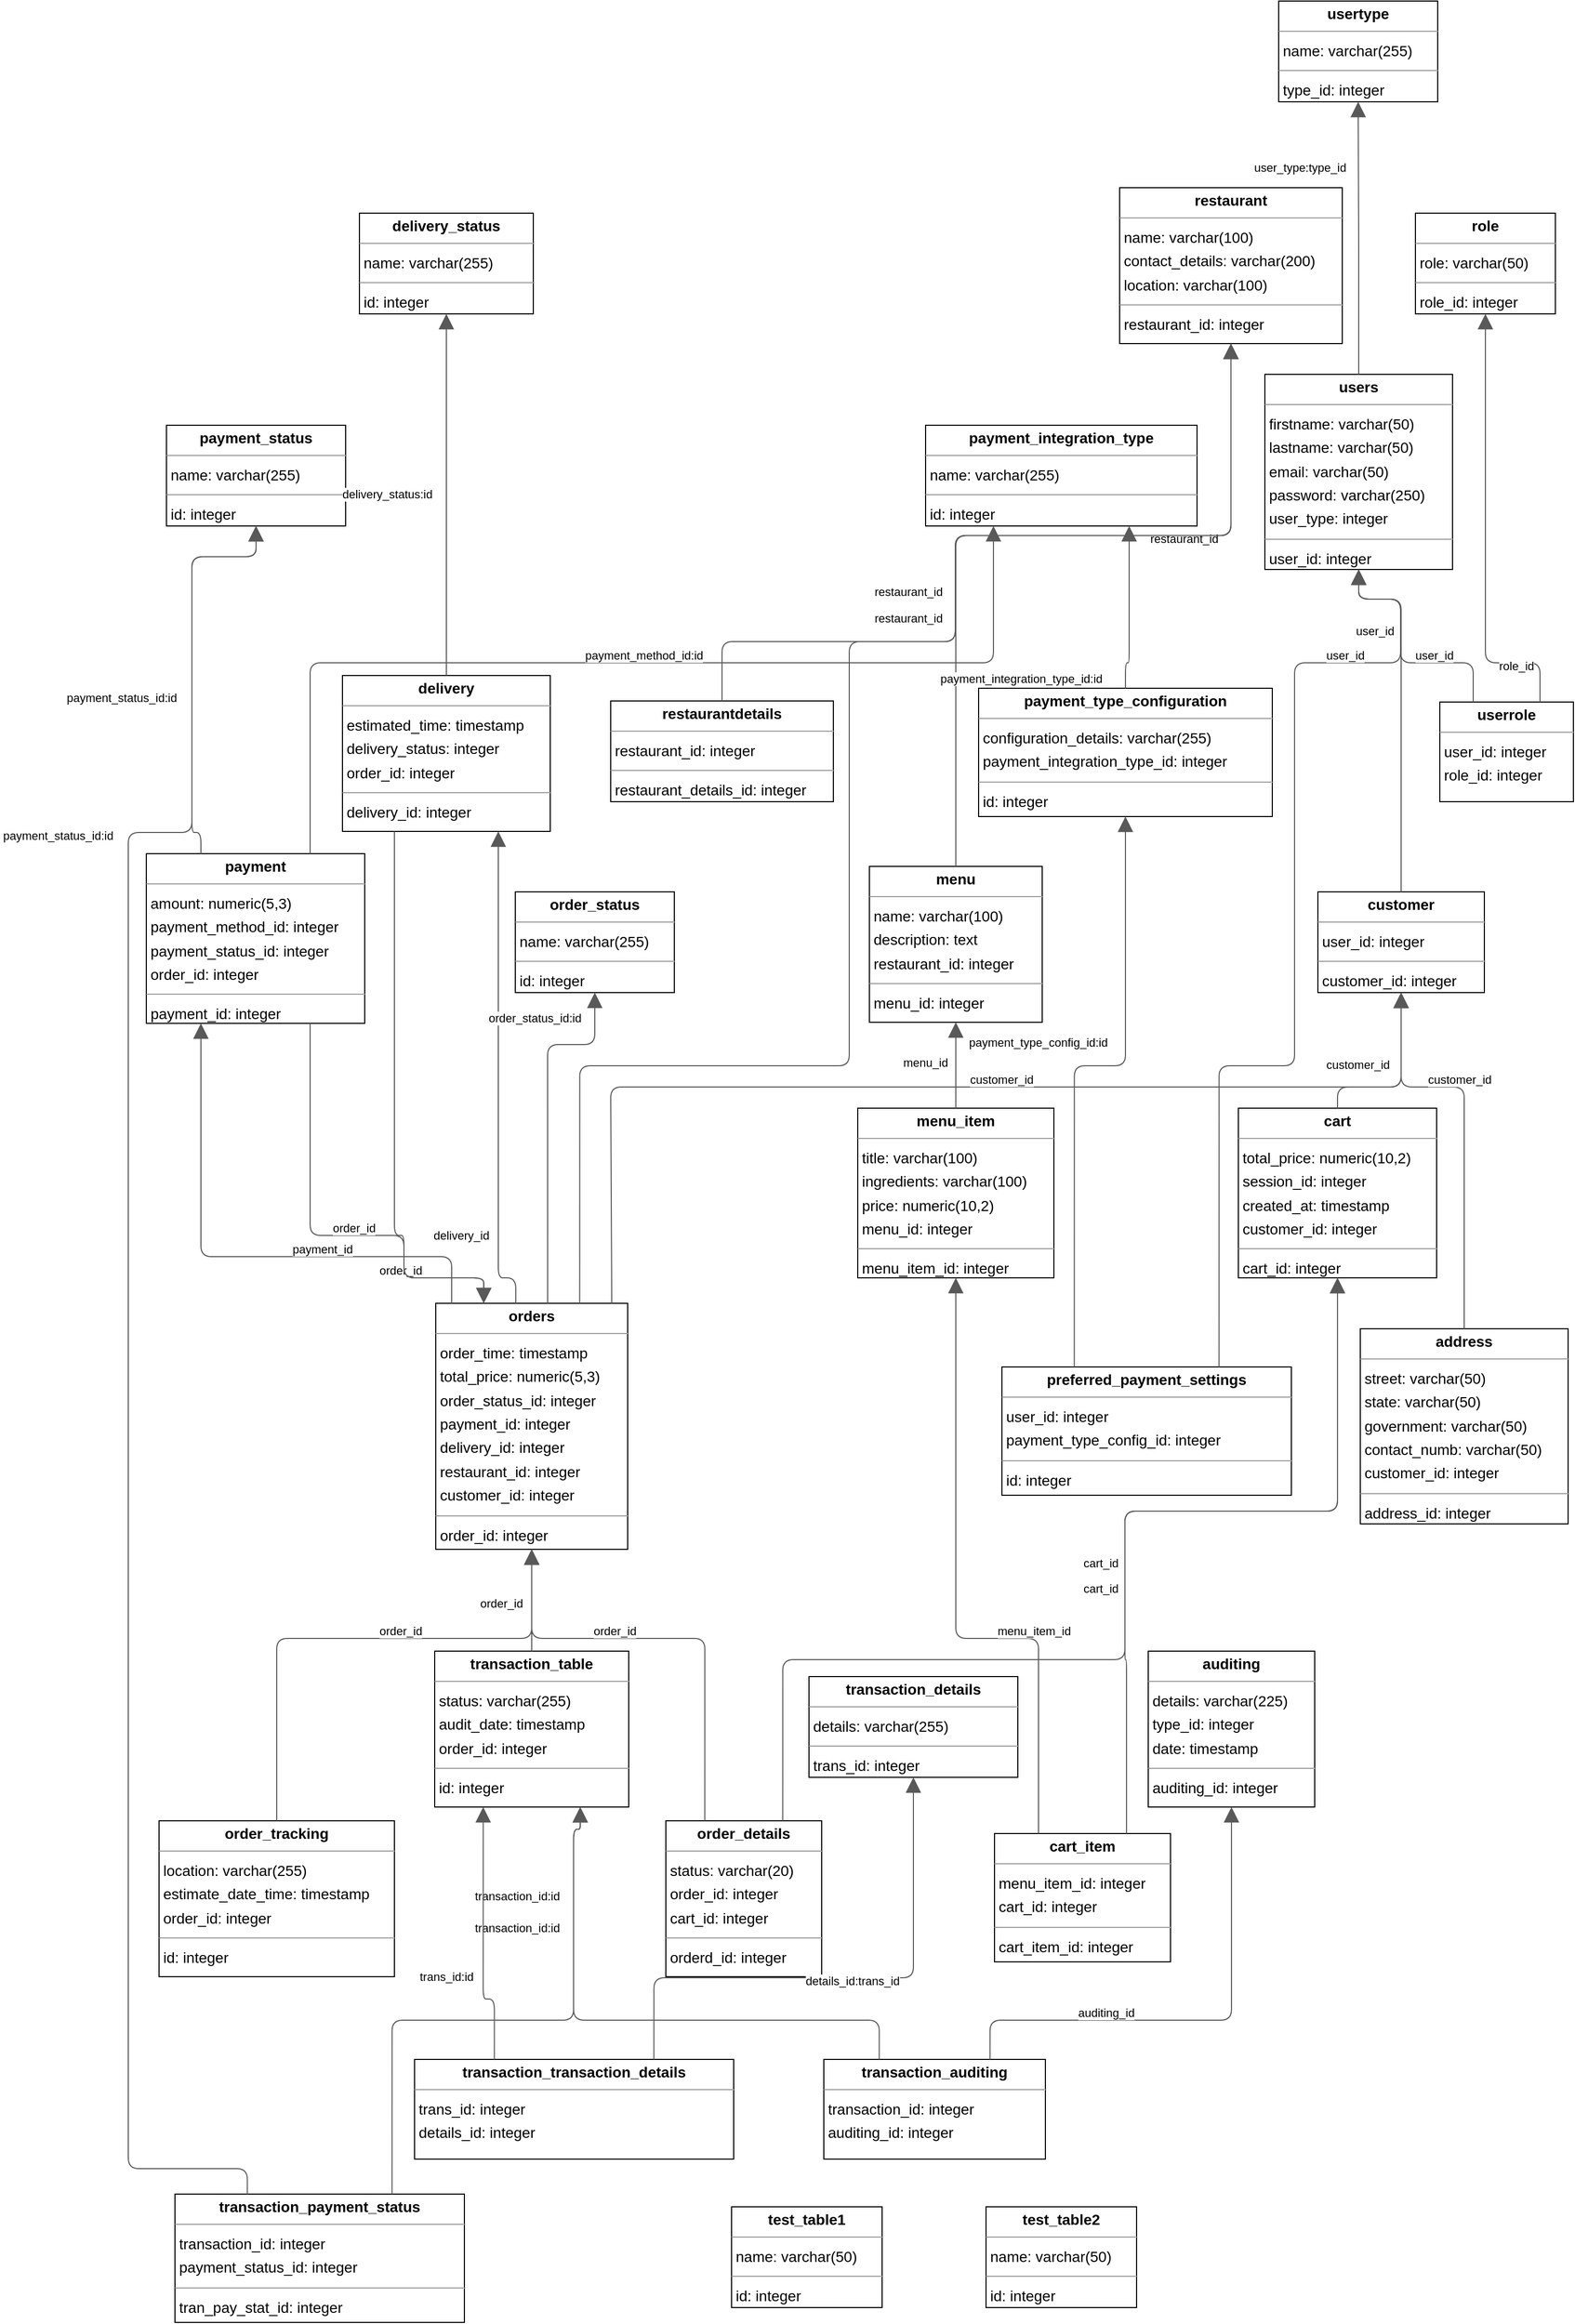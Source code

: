 <mxfile version="20.5.3" type="embed"><diagram id="Hbt39o7WVL1HDONonJ0S" name="Page-1"><mxGraphModel dx="2002" dy="1526" grid="0" gridSize="10" guides="1" tooltips="1" connect="1" arrows="1" fold="1" page="0" pageScale="1" pageWidth="850" pageHeight="1100" background="#FFFFFF" math="0" shadow="0"><root><mxCell id="0"/><mxCell id="1" parent="0"/><mxCell id="node23" value="&lt;p style=&quot;margin:0px;margin-top:4px;text-align:center;&quot;&gt;&lt;b&gt;address&lt;/b&gt;&lt;/p&gt;&lt;hr size=&quot;1&quot;/&gt;&lt;p style=&quot;margin:0 0 0 4px;line-height:1.6;&quot;&gt; street: varchar(50)&lt;br/&gt; state: varchar(50)&lt;br/&gt; government: varchar(50)&lt;br/&gt; contact_numb: varchar(50)&lt;br/&gt; customer_id: integer&lt;/p&gt;&lt;hr size=&quot;1&quot;/&gt;&lt;p style=&quot;margin:0 0 0 4px;line-height:1.6;&quot;&gt; address_id: integer&lt;/p&gt;" style="verticalAlign=top;align=left;overflow=fill;fontSize=14;fontFamily=Helvetica;html=1;rounded=0;shadow=0;comic=0;labelBackgroundColor=none;strokeWidth=1;" parent="1" vertex="1"><mxGeometry x="994" y="1136" width="196" height="184" as="geometry"/></mxCell><mxCell id="node14" value="&lt;p style=&quot;margin:0px;margin-top:4px;text-align:center;&quot;&gt;&lt;b&gt;auditing&lt;/b&gt;&lt;/p&gt;&lt;hr size=&quot;1&quot;/&gt;&lt;p style=&quot;margin:0 0 0 4px;line-height:1.6;&quot;&gt; details: varchar(225)&lt;br/&gt; type_id: integer&lt;br/&gt; date: timestamp&lt;/p&gt;&lt;hr size=&quot;1&quot;/&gt;&lt;p style=&quot;margin:0 0 0 4px;line-height:1.6;&quot;&gt; auditing_id: integer&lt;/p&gt;" style="verticalAlign=top;align=left;overflow=fill;fontSize=14;fontFamily=Helvetica;html=1;rounded=0;shadow=0;comic=0;labelBackgroundColor=none;strokeWidth=1;" parent="1" vertex="1"><mxGeometry x="794" y="1440" width="157" height="147" as="geometry"/></mxCell><mxCell id="node21" value="&lt;p style=&quot;margin:0px;margin-top:4px;text-align:center;&quot;&gt;&lt;b&gt;cart&lt;/b&gt;&lt;/p&gt;&lt;hr size=&quot;1&quot;/&gt;&lt;p style=&quot;margin:0 0 0 4px;line-height:1.6;&quot;&gt; total_price: numeric(10,2)&lt;br/&gt; session_id: integer&lt;br/&gt; created_at: timestamp&lt;br/&gt; customer_id: integer&lt;/p&gt;&lt;hr size=&quot;1&quot;/&gt;&lt;p style=&quot;margin:0 0 0 4px;line-height:1.6;&quot;&gt; cart_id: integer&lt;/p&gt;" style="verticalAlign=top;align=left;overflow=fill;fontSize=14;fontFamily=Helvetica;html=1;rounded=0;shadow=0;comic=0;labelBackgroundColor=none;strokeWidth=1;" parent="1" vertex="1"><mxGeometry x="879" y="928" width="187" height="160" as="geometry"/></mxCell><mxCell id="node26" value="&lt;p style=&quot;margin:0px;margin-top:4px;text-align:center;&quot;&gt;&lt;b&gt;cart_item&lt;/b&gt;&lt;/p&gt;&lt;hr size=&quot;1&quot;/&gt;&lt;p style=&quot;margin:0 0 0 4px;line-height:1.6;&quot;&gt; menu_item_id: integer&lt;br/&gt; cart_id: integer&lt;/p&gt;&lt;hr size=&quot;1&quot;/&gt;&lt;p style=&quot;margin:0 0 0 4px;line-height:1.6;&quot;&gt; cart_item_id: integer&lt;/p&gt;" style="verticalAlign=top;align=left;overflow=fill;fontSize=14;fontFamily=Helvetica;html=1;rounded=0;shadow=0;comic=0;labelBackgroundColor=none;strokeWidth=1;" parent="1" vertex="1"><mxGeometry x="649" y="1612" width="166" height="121" as="geometry"/></mxCell><mxCell id="node0" value="&lt;p style=&quot;margin:0px;margin-top:4px;text-align:center;&quot;&gt;&lt;b&gt;customer&lt;/b&gt;&lt;/p&gt;&lt;hr size=&quot;1&quot;/&gt;&lt;p style=&quot;margin:0 0 0 4px;line-height:1.6;&quot;&gt; user_id: integer&lt;/p&gt;&lt;hr size=&quot;1&quot;/&gt;&lt;p style=&quot;margin:0 0 0 4px;line-height:1.6;&quot;&gt; customer_id: integer&lt;/p&gt;" style="verticalAlign=top;align=left;overflow=fill;fontSize=14;fontFamily=Helvetica;html=1;rounded=0;shadow=0;comic=0;labelBackgroundColor=none;strokeWidth=1;" parent="1" vertex="1"><mxGeometry x="954" y="724" width="157" height="95" as="geometry"/></mxCell><mxCell id="node4" value="&lt;p style=&quot;margin:0px;margin-top:4px;text-align:center;&quot;&gt;&lt;b&gt;delivery&lt;/b&gt;&lt;/p&gt;&lt;hr size=&quot;1&quot;/&gt;&lt;p style=&quot;margin:0 0 0 4px;line-height:1.6;&quot;&gt; estimated_time: timestamp&lt;br/&gt; delivery_status: integer&lt;br/&gt; order_id: integer&lt;/p&gt;&lt;hr size=&quot;1&quot;/&gt;&lt;p style=&quot;margin:0 0 0 4px;line-height:1.6;&quot;&gt; delivery_id: integer&lt;/p&gt;" style="verticalAlign=top;align=left;overflow=fill;fontSize=14;fontFamily=Helvetica;html=1;rounded=0;shadow=0;comic=0;labelBackgroundColor=none;strokeWidth=1;" parent="1" vertex="1"><mxGeometry x="34" y="520" width="196" height="147" as="geometry"/></mxCell><mxCell id="node7" value="&lt;p style=&quot;margin:0px;margin-top:4px;text-align:center;&quot;&gt;&lt;b&gt;delivery_status&lt;/b&gt;&lt;/p&gt;&lt;hr size=&quot;1&quot;/&gt;&lt;p style=&quot;margin:0 0 0 4px;line-height:1.6;&quot;&gt; name: varchar(255)&lt;/p&gt;&lt;hr size=&quot;1&quot;/&gt;&lt;p style=&quot;margin:0 0 0 4px;line-height:1.6;&quot;&gt; id: integer&lt;/p&gt;" style="verticalAlign=top;align=left;overflow=fill;fontSize=14;fontFamily=Helvetica;html=1;rounded=0;shadow=0;comic=0;labelBackgroundColor=none;strokeWidth=1;" parent="1" vertex="1"><mxGeometry x="50" y="84" width="164" height="95" as="geometry"/></mxCell><mxCell id="node24" value="&lt;p style=&quot;margin:0px;margin-top:4px;text-align:center;&quot;&gt;&lt;b&gt;menu&lt;/b&gt;&lt;/p&gt;&lt;hr size=&quot;1&quot;/&gt;&lt;p style=&quot;margin:0 0 0 4px;line-height:1.6;&quot;&gt; name: varchar(100)&lt;br/&gt; description: text&lt;br/&gt; restaurant_id: integer&lt;/p&gt;&lt;hr size=&quot;1&quot;/&gt;&lt;p style=&quot;margin:0 0 0 4px;line-height:1.6;&quot;&gt; menu_id: integer&lt;/p&gt;" style="verticalAlign=top;align=left;overflow=fill;fontSize=14;fontFamily=Helvetica;html=1;rounded=0;shadow=0;comic=0;labelBackgroundColor=none;strokeWidth=1;" parent="1" vertex="1"><mxGeometry x="531" y="700" width="163" height="147" as="geometry"/></mxCell><mxCell id="node3" value="&lt;p style=&quot;margin:0px;margin-top:4px;text-align:center;&quot;&gt;&lt;b&gt;menu_item&lt;/b&gt;&lt;/p&gt;&lt;hr size=&quot;1&quot;/&gt;&lt;p style=&quot;margin:0 0 0 4px;line-height:1.6;&quot;&gt; title: varchar(100)&lt;br/&gt; ingredients: varchar(100)&lt;br/&gt; price: numeric(10,2)&lt;br/&gt; menu_id: integer&lt;/p&gt;&lt;hr size=&quot;1&quot;/&gt;&lt;p style=&quot;margin:0 0 0 4px;line-height:1.6;&quot;&gt; menu_item_id: integer&lt;/p&gt;" style="verticalAlign=top;align=left;overflow=fill;fontSize=14;fontFamily=Helvetica;html=1;rounded=0;shadow=0;comic=0;labelBackgroundColor=none;strokeWidth=1;" parent="1" vertex="1"><mxGeometry x="520" y="928" width="185" height="160" as="geometry"/></mxCell><mxCell id="node20" value="&lt;p style=&quot;margin:0px;margin-top:4px;text-align:center;&quot;&gt;&lt;b&gt;order_details&lt;/b&gt;&lt;/p&gt;&lt;hr size=&quot;1&quot;/&gt;&lt;p style=&quot;margin:0 0 0 4px;line-height:1.6;&quot;&gt; status: varchar(20)&lt;br/&gt; order_id: integer&lt;br/&gt; cart_id: integer&lt;/p&gt;&lt;hr size=&quot;1&quot;/&gt;&lt;p style=&quot;margin:0 0 0 4px;line-height:1.6;&quot;&gt; orderd_id: integer&lt;/p&gt;" style="verticalAlign=top;align=left;overflow=fill;fontSize=14;fontFamily=Helvetica;html=1;rounded=0;shadow=0;comic=0;labelBackgroundColor=none;strokeWidth=1;" parent="1" vertex="1"><mxGeometry x="339" y="1600" width="147" height="147" as="geometry"/></mxCell><mxCell id="node27" value="&lt;p style=&quot;margin:0px;margin-top:4px;text-align:center;&quot;&gt;&lt;b&gt;order_status&lt;/b&gt;&lt;/p&gt;&lt;hr size=&quot;1&quot;/&gt;&lt;p style=&quot;margin:0 0 0 4px;line-height:1.6;&quot;&gt; name: varchar(255)&lt;/p&gt;&lt;hr size=&quot;1&quot;/&gt;&lt;p style=&quot;margin:0 0 0 4px;line-height:1.6;&quot;&gt; id: integer&lt;/p&gt;" style="verticalAlign=top;align=left;overflow=fill;fontSize=14;fontFamily=Helvetica;html=1;rounded=0;shadow=0;comic=0;labelBackgroundColor=none;strokeWidth=1;" parent="1" vertex="1"><mxGeometry x="197" y="724" width="150" height="95" as="geometry"/></mxCell><mxCell id="node22" value="&lt;p style=&quot;margin:0px;margin-top:4px;text-align:center;&quot;&gt;&lt;b&gt;order_tracking&lt;/b&gt;&lt;/p&gt;&lt;hr size=&quot;1&quot;/&gt;&lt;p style=&quot;margin:0 0 0 4px;line-height:1.6;&quot;&gt; location: varchar(255)&lt;br/&gt; estimate_date_time: timestamp&lt;br/&gt; order_id: integer&lt;/p&gt;&lt;hr size=&quot;1&quot;/&gt;&lt;p style=&quot;margin:0 0 0 4px;line-height:1.6;&quot;&gt; id: integer&lt;/p&gt;" style="verticalAlign=top;align=left;overflow=fill;fontSize=14;fontFamily=Helvetica;html=1;rounded=0;shadow=0;comic=0;labelBackgroundColor=none;strokeWidth=1;" parent="1" vertex="1"><mxGeometry x="-139" y="1600" width="222" height="147" as="geometry"/></mxCell><mxCell id="node1" value="&lt;p style=&quot;margin:0px;margin-top:4px;text-align:center;&quot;&gt;&lt;b&gt;orders&lt;/b&gt;&lt;/p&gt;&lt;hr size=&quot;1&quot;/&gt;&lt;p style=&quot;margin:0 0 0 4px;line-height:1.6;&quot;&gt; order_time: timestamp&lt;br/&gt; total_price: numeric(5,3)&lt;br/&gt; order_status_id: integer&lt;br/&gt; payment_id: integer&lt;br/&gt; delivery_id: integer&lt;br/&gt; restaurant_id: integer&lt;br/&gt; customer_id: integer&lt;/p&gt;&lt;hr size=&quot;1&quot;/&gt;&lt;p style=&quot;margin:0 0 0 4px;line-height:1.6;&quot;&gt; order_id: integer&lt;/p&gt;" style="verticalAlign=top;align=left;overflow=fill;fontSize=14;fontFamily=Helvetica;html=1;rounded=0;shadow=0;comic=0;labelBackgroundColor=none;strokeWidth=1;" parent="1" vertex="1"><mxGeometry x="122" y="1112" width="181" height="232" as="geometry"/></mxCell><mxCell id="node25" value="&lt;p style=&quot;margin:0px;margin-top:4px;text-align:center;&quot;&gt;&lt;b&gt;payment&lt;/b&gt;&lt;/p&gt;&lt;hr size=&quot;1&quot;/&gt;&lt;p style=&quot;margin:0 0 0 4px;line-height:1.6;&quot;&gt; amount: numeric(5,3)&lt;br/&gt; payment_method_id: integer&lt;br/&gt; payment_status_id: integer&lt;br/&gt; order_id: integer&lt;/p&gt;&lt;hr size=&quot;1&quot;/&gt;&lt;p style=&quot;margin:0 0 0 4px;line-height:1.6;&quot;&gt; payment_id: integer&lt;/p&gt;" style="verticalAlign=top;align=left;overflow=fill;fontSize=14;fontFamily=Helvetica;html=1;rounded=0;shadow=0;comic=0;labelBackgroundColor=none;strokeWidth=1;" parent="1" vertex="1"><mxGeometry x="-151" y="688" width="206" height="160" as="geometry"/></mxCell><mxCell id="node11" value="&lt;p style=&quot;margin:0px;margin-top:4px;text-align:center;&quot;&gt;&lt;b&gt;payment_integration_type&lt;/b&gt;&lt;/p&gt;&lt;hr size=&quot;1&quot;/&gt;&lt;p style=&quot;margin:0 0 0 4px;line-height:1.6;&quot;&gt; name: varchar(255)&lt;/p&gt;&lt;hr size=&quot;1&quot;/&gt;&lt;p style=&quot;margin:0 0 0 4px;line-height:1.6;&quot;&gt; id: integer&lt;/p&gt;" style="verticalAlign=top;align=left;overflow=fill;fontSize=14;fontFamily=Helvetica;html=1;rounded=0;shadow=0;comic=0;labelBackgroundColor=none;strokeWidth=1;" parent="1" vertex="1"><mxGeometry x="584" y="284" width="256" height="95" as="geometry"/></mxCell><mxCell id="node9" value="&lt;p style=&quot;margin:0px;margin-top:4px;text-align:center;&quot;&gt;&lt;b&gt;payment_status&lt;/b&gt;&lt;/p&gt;&lt;hr size=&quot;1&quot;/&gt;&lt;p style=&quot;margin:0 0 0 4px;line-height:1.6;&quot;&gt; name: varchar(255)&lt;/p&gt;&lt;hr size=&quot;1&quot;/&gt;&lt;p style=&quot;margin:0 0 0 4px;line-height:1.6;&quot;&gt; id: integer&lt;/p&gt;" style="verticalAlign=top;align=left;overflow=fill;fontSize=14;fontFamily=Helvetica;html=1;rounded=0;shadow=0;comic=0;labelBackgroundColor=none;strokeWidth=1;" parent="1" vertex="1"><mxGeometry x="-132" y="284" width="169" height="95" as="geometry"/></mxCell><mxCell id="node2" value="&lt;p style=&quot;margin:0px;margin-top:4px;text-align:center;&quot;&gt;&lt;b&gt;payment_type_configuration&lt;/b&gt;&lt;/p&gt;&lt;hr size=&quot;1&quot;/&gt;&lt;p style=&quot;margin:0 0 0 4px;line-height:1.6;&quot;&gt; configuration_details: varchar(255)&lt;br/&gt; payment_integration_type_id: integer&lt;/p&gt;&lt;hr size=&quot;1&quot;/&gt;&lt;p style=&quot;margin:0 0 0 4px;line-height:1.6;&quot;&gt; id: integer&lt;/p&gt;" style="verticalAlign=top;align=left;overflow=fill;fontSize=14;fontFamily=Helvetica;html=1;rounded=0;shadow=0;comic=0;labelBackgroundColor=none;strokeWidth=1;" parent="1" vertex="1"><mxGeometry x="634" y="532" width="277" height="121" as="geometry"/></mxCell><mxCell id="node6" value="&lt;p style=&quot;margin:0px;margin-top:4px;text-align:center;&quot;&gt;&lt;b&gt;preferred_payment_settings&lt;/b&gt;&lt;/p&gt;&lt;hr size=&quot;1&quot;/&gt;&lt;p style=&quot;margin:0 0 0 4px;line-height:1.6;&quot;&gt; user_id: integer&lt;br/&gt; payment_type_config_id: integer&lt;/p&gt;&lt;hr size=&quot;1&quot;/&gt;&lt;p style=&quot;margin:0 0 0 4px;line-height:1.6;&quot;&gt; id: integer&lt;/p&gt;" style="verticalAlign=top;align=left;overflow=fill;fontSize=14;fontFamily=Helvetica;html=1;rounded=0;shadow=0;comic=0;labelBackgroundColor=none;strokeWidth=1;" parent="1" vertex="1"><mxGeometry x="656" y="1172" width="273" height="121" as="geometry"/></mxCell><mxCell id="node5" value="&lt;p style=&quot;margin:0px;margin-top:4px;text-align:center;&quot;&gt;&lt;b&gt;restaurant&lt;/b&gt;&lt;/p&gt;&lt;hr size=&quot;1&quot;/&gt;&lt;p style=&quot;margin:0 0 0 4px;line-height:1.6;&quot;&gt; name: varchar(100)&lt;br/&gt; contact_details: varchar(200)&lt;br/&gt; location: varchar(100)&lt;/p&gt;&lt;hr size=&quot;1&quot;/&gt;&lt;p style=&quot;margin:0 0 0 4px;line-height:1.6;&quot;&gt; restaurant_id: integer&lt;/p&gt;" style="verticalAlign=top;align=left;overflow=fill;fontSize=14;fontFamily=Helvetica;html=1;rounded=0;shadow=0;comic=0;labelBackgroundColor=none;strokeWidth=1;" parent="1" vertex="1"><mxGeometry x="767" y="60" width="210" height="147" as="geometry"/></mxCell><mxCell id="node15" value="&lt;p style=&quot;margin:0px;margin-top:4px;text-align:center;&quot;&gt;&lt;b&gt;restaurantdetails&lt;/b&gt;&lt;/p&gt;&lt;hr size=&quot;1&quot;/&gt;&lt;p style=&quot;margin:0 0 0 4px;line-height:1.6;&quot;&gt; restaurant_id: integer&lt;/p&gt;&lt;hr size=&quot;1&quot;/&gt;&lt;p style=&quot;margin:0 0 0 4px;line-height:1.6;&quot;&gt; restaurant_details_id: integer&lt;/p&gt;" style="verticalAlign=top;align=left;overflow=fill;fontSize=14;fontFamily=Helvetica;html=1;rounded=0;shadow=0;comic=0;labelBackgroundColor=none;strokeWidth=1;" parent="1" vertex="1"><mxGeometry x="287" y="544" width="210" height="95" as="geometry"/></mxCell><mxCell id="node28" value="&lt;p style=&quot;margin:0px;margin-top:4px;text-align:center;&quot;&gt;&lt;b&gt;role&lt;/b&gt;&lt;/p&gt;&lt;hr size=&quot;1&quot;/&gt;&lt;p style=&quot;margin:0 0 0 4px;line-height:1.6;&quot;&gt; role: varchar(50)&lt;/p&gt;&lt;hr size=&quot;1&quot;/&gt;&lt;p style=&quot;margin:0 0 0 4px;line-height:1.6;&quot;&gt; role_id: integer&lt;/p&gt;" style="verticalAlign=top;align=left;overflow=fill;fontSize=14;fontFamily=Helvetica;html=1;rounded=0;shadow=0;comic=0;labelBackgroundColor=none;strokeWidth=1;" parent="1" vertex="1"><mxGeometry x="1046" y="84" width="132" height="95" as="geometry"/></mxCell><mxCell id="node30" value="&lt;p style=&quot;margin:0px;margin-top:4px;text-align:center;&quot;&gt;&lt;b&gt;test_table1&lt;/b&gt;&lt;/p&gt;&lt;hr size=&quot;1&quot;/&gt;&lt;p style=&quot;margin:0 0 0 4px;line-height:1.6;&quot;&gt; name: varchar(50)&lt;/p&gt;&lt;hr size=&quot;1&quot;/&gt;&lt;p style=&quot;margin:0 0 0 4px;line-height:1.6;&quot;&gt; id: integer&lt;/p&gt;" style="verticalAlign=top;align=left;overflow=fill;fontSize=14;fontFamily=Helvetica;html=1;rounded=0;shadow=0;comic=0;labelBackgroundColor=none;strokeWidth=1;" parent="1" vertex="1"><mxGeometry x="401" y="1964" width="142" height="95" as="geometry"/></mxCell><mxCell id="node18" value="&lt;p style=&quot;margin:0px;margin-top:4px;text-align:center;&quot;&gt;&lt;b&gt;test_table2&lt;/b&gt;&lt;/p&gt;&lt;hr size=&quot;1&quot;/&gt;&lt;p style=&quot;margin:0 0 0 4px;line-height:1.6;&quot;&gt; name: varchar(50)&lt;/p&gt;&lt;hr size=&quot;1&quot;/&gt;&lt;p style=&quot;margin:0 0 0 4px;line-height:1.6;&quot;&gt; id: integer&lt;/p&gt;" style="verticalAlign=top;align=left;overflow=fill;fontSize=14;fontFamily=Helvetica;html=1;rounded=0;shadow=0;comic=0;labelBackgroundColor=none;strokeWidth=1;" parent="1" vertex="1"><mxGeometry x="641" y="1964" width="142" height="95" as="geometry"/></mxCell><mxCell id="node29" value="&lt;p style=&quot;margin:0px;margin-top:4px;text-align:center;&quot;&gt;&lt;b&gt;transaction_auditing&lt;/b&gt;&lt;/p&gt;&lt;hr size=&quot;1&quot;/&gt;&lt;p style=&quot;margin:0 0 0 4px;line-height:1.6;&quot;&gt; transaction_id: integer&lt;br/&gt; auditing_id: integer&lt;/p&gt;" style="verticalAlign=top;align=left;overflow=fill;fontSize=14;fontFamily=Helvetica;html=1;rounded=0;shadow=0;comic=0;labelBackgroundColor=none;strokeWidth=1;" parent="1" vertex="1"><mxGeometry x="488" y="1825" width="209" height="94" as="geometry"/></mxCell><mxCell id="node13" value="&lt;p style=&quot;margin:0px;margin-top:4px;text-align:center;&quot;&gt;&lt;b&gt;transaction_details&lt;/b&gt;&lt;/p&gt;&lt;hr size=&quot;1&quot;/&gt;&lt;p style=&quot;margin:0 0 0 4px;line-height:1.6;&quot;&gt; details: varchar(255)&lt;/p&gt;&lt;hr size=&quot;1&quot;/&gt;&lt;p style=&quot;margin:0 0 0 4px;line-height:1.6;&quot;&gt; trans_id: integer&lt;/p&gt;" style="verticalAlign=top;align=left;overflow=fill;fontSize=14;fontFamily=Helvetica;html=1;rounded=0;shadow=0;comic=0;labelBackgroundColor=none;strokeWidth=1;" parent="1" vertex="1"><mxGeometry x="474" y="1464" width="197" height="95" as="geometry"/></mxCell><mxCell id="node19" value="&lt;p style=&quot;margin:0px;margin-top:4px;text-align:center;&quot;&gt;&lt;b&gt;transaction_payment_status&lt;/b&gt;&lt;/p&gt;&lt;hr size=&quot;1&quot;/&gt;&lt;p style=&quot;margin:0 0 0 4px;line-height:1.6;&quot;&gt; transaction_id: integer&lt;br/&gt; payment_status_id: integer&lt;/p&gt;&lt;hr size=&quot;1&quot;/&gt;&lt;p style=&quot;margin:0 0 0 4px;line-height:1.6;&quot;&gt; tran_pay_stat_id: integer&lt;/p&gt;" style="verticalAlign=top;align=left;overflow=fill;fontSize=14;fontFamily=Helvetica;html=1;rounded=0;shadow=0;comic=0;labelBackgroundColor=none;strokeWidth=1;" parent="1" vertex="1"><mxGeometry x="-124" y="1952" width="273" height="121" as="geometry"/></mxCell><mxCell id="node8" value="&lt;p style=&quot;margin:0px;margin-top:4px;text-align:center;&quot;&gt;&lt;b&gt;transaction_table&lt;/b&gt;&lt;/p&gt;&lt;hr size=&quot;1&quot;/&gt;&lt;p style=&quot;margin:0 0 0 4px;line-height:1.6;&quot;&gt; status: varchar(255)&lt;br/&gt; audit_date: timestamp&lt;br/&gt; order_id: integer&lt;/p&gt;&lt;hr size=&quot;1&quot;/&gt;&lt;p style=&quot;margin:0 0 0 4px;line-height:1.6;&quot;&gt; id: integer&lt;/p&gt;" style="verticalAlign=top;align=left;overflow=fill;fontSize=14;fontFamily=Helvetica;html=1;rounded=0;shadow=0;comic=0;labelBackgroundColor=none;strokeWidth=1;" parent="1" vertex="1"><mxGeometry x="121" y="1440" width="183" height="147" as="geometry"/></mxCell><mxCell id="node12" value="&lt;p style=&quot;margin:0px;margin-top:4px;text-align:center;&quot;&gt;&lt;b&gt;transaction_transaction_details&lt;/b&gt;&lt;/p&gt;&lt;hr size=&quot;1&quot;/&gt;&lt;p style=&quot;margin:0 0 0 4px;line-height:1.6;&quot;&gt; trans_id: integer&lt;br/&gt; details_id: integer&lt;/p&gt;" style="verticalAlign=top;align=left;overflow=fill;fontSize=14;fontFamily=Helvetica;html=1;rounded=0;shadow=0;comic=0;labelBackgroundColor=none;strokeWidth=1;" parent="1" vertex="1"><mxGeometry x="102" y="1825" width="301" height="94" as="geometry"/></mxCell><mxCell id="node16" value="&lt;p style=&quot;margin:0px;margin-top:4px;text-align:center;&quot;&gt;&lt;b&gt;userrole&lt;/b&gt;&lt;/p&gt;&lt;hr size=&quot;1&quot;/&gt;&lt;p style=&quot;margin:0 0 0 4px;line-height:1.6;&quot;&gt; user_id: integer&lt;br/&gt; role_id: integer&lt;/p&gt;" style="verticalAlign=top;align=left;overflow=fill;fontSize=14;fontFamily=Helvetica;html=1;rounded=0;shadow=0;comic=0;labelBackgroundColor=none;strokeWidth=1;" parent="1" vertex="1"><mxGeometry x="1069" y="545" width="126" height="94" as="geometry"/></mxCell><mxCell id="node17" value="&lt;p style=&quot;margin:0px;margin-top:4px;text-align:center;&quot;&gt;&lt;b&gt;users&lt;/b&gt;&lt;/p&gt;&lt;hr size=&quot;1&quot;/&gt;&lt;p style=&quot;margin:0 0 0 4px;line-height:1.6;&quot;&gt; firstname: varchar(50)&lt;br/&gt; lastname: varchar(50)&lt;br/&gt; email: varchar(50)&lt;br/&gt; password: varchar(250)&lt;br/&gt; user_type: integer&lt;/p&gt;&lt;hr size=&quot;1&quot;/&gt;&lt;p style=&quot;margin:0 0 0 4px;line-height:1.6;&quot;&gt; user_id: integer&lt;/p&gt;" style="verticalAlign=top;align=left;overflow=fill;fontSize=14;fontFamily=Helvetica;html=1;rounded=0;shadow=0;comic=0;labelBackgroundColor=none;strokeWidth=1;" parent="1" vertex="1"><mxGeometry x="904" y="236" width="177" height="184" as="geometry"/></mxCell><mxCell id="node10" value="&lt;p style=&quot;margin:0px;margin-top:4px;text-align:center;&quot;&gt;&lt;b&gt;usertype&lt;/b&gt;&lt;/p&gt;&lt;hr size=&quot;1&quot;/&gt;&lt;p style=&quot;margin:0 0 0 4px;line-height:1.6;&quot;&gt; name: varchar(255)&lt;/p&gt;&lt;hr size=&quot;1&quot;/&gt;&lt;p style=&quot;margin:0 0 0 4px;line-height:1.6;&quot;&gt; type_id: integer&lt;/p&gt;" style="verticalAlign=top;align=left;overflow=fill;fontSize=14;fontFamily=Helvetica;html=1;rounded=0;shadow=0;comic=0;labelBackgroundColor=none;strokeWidth=1;" parent="1" vertex="1"><mxGeometry x="917" y="-116" width="150" height="95" as="geometry"/></mxCell><mxCell id="edge26" value="" style="html=1;rounded=1;edgeStyle=orthogonalEdgeStyle;dashed=0;startArrow=none;endArrow=block;endSize=12;strokeColor=#595959;exitX=0.500;exitY=0.000;exitDx=0;exitDy=0;entryX=0.500;entryY=1.001;entryDx=0;entryDy=0;" parent="1" source="node23" target="node0" edge="1"><mxGeometry width="50" height="50" relative="1" as="geometry"><Array as="points"><mxPoint x="1092" y="908"/><mxPoint x="1032" y="908"/></Array></mxGeometry></mxCell><mxCell id="label158" value="customer_id" style="edgeLabel;resizable=0;html=1;align=left;verticalAlign=top;strokeColor=default;" parent="edge26" vertex="1" connectable="0"><mxGeometry x="1056" y="888" as="geometry"/></mxCell><mxCell id="edge15" value="" style="html=1;rounded=1;edgeStyle=orthogonalEdgeStyle;dashed=0;startArrow=none;endArrow=block;endSize=12;strokeColor=#595959;exitX=0.500;exitY=0.000;exitDx=0;exitDy=0;entryX=0.500;entryY=1.001;entryDx=0;entryDy=0;" parent="1" source="node21" target="node0" edge="1"><mxGeometry width="50" height="50" relative="1" as="geometry"><Array as="points"><mxPoint x="972" y="908"/><mxPoint x="1032" y="908"/></Array></mxGeometry></mxCell><mxCell id="label92" value="customer_id" style="edgeLabel;resizable=0;html=1;align=left;verticalAlign=top;strokeColor=default;" parent="edge15" vertex="1" connectable="0"><mxGeometry x="960" y="874" as="geometry"/></mxCell><mxCell id="edge2" value="" style="html=1;rounded=1;edgeStyle=orthogonalEdgeStyle;dashed=0;startArrow=none;endArrow=block;endSize=12;strokeColor=#595959;exitX=0.750;exitY=0.000;exitDx=0;exitDy=0;entryX=0.500;entryY=1.000;entryDx=0;entryDy=0;" parent="1" source="node26" target="node21" edge="1"><mxGeometry width="50" height="50" relative="1" as="geometry"><Array as="points"><mxPoint x="774" y="1448"/><mxPoint x="772" y="1448"/><mxPoint x="772" y="1308"/><mxPoint x="972" y="1308"/></Array></mxGeometry></mxCell><mxCell id="label14" value="cart_id" style="edgeLabel;resizable=0;html=1;align=left;verticalAlign=top;strokeColor=default;" parent="edge2" vertex="1" connectable="0"><mxGeometry x="731" y="1344" as="geometry"/></mxCell><mxCell id="edge11" value="" style="html=1;rounded=1;edgeStyle=orthogonalEdgeStyle;dashed=0;startArrow=none;endArrow=block;endSize=12;strokeColor=#595959;exitX=0.250;exitY=0.000;exitDx=0;exitDy=0;entryX=0.500;entryY=1.000;entryDx=0;entryDy=0;" parent="1" source="node26" target="node3" edge="1"><mxGeometry width="50" height="50" relative="1" as="geometry"><Array as="points"><mxPoint x="691" y="1428"/><mxPoint x="612" y="1428"/></Array></mxGeometry></mxCell><mxCell id="label68" value="menu_item_id" style="edgeLabel;resizable=0;html=1;align=left;verticalAlign=top;strokeColor=default;" parent="edge11" vertex="1" connectable="0"><mxGeometry x="650" y="1408" as="geometry"/></mxCell><mxCell id="edge24" value="" style="html=1;rounded=1;edgeStyle=orthogonalEdgeStyle;dashed=0;startArrow=none;endArrow=block;endSize=12;strokeColor=#595959;exitX=0.500;exitY=0.000;exitDx=0;exitDy=0;entryX=0.500;entryY=1.000;entryDx=0;entryDy=0;" parent="1" source="node0" target="node17" edge="1"><mxGeometry width="50" height="50" relative="1" as="geometry"><Array as="points"><mxPoint x="1032" y="448"/><mxPoint x="992" y="448"/></Array></mxGeometry></mxCell><mxCell id="label146" value="user_id" style="edgeLabel;resizable=0;html=1;align=left;verticalAlign=top;strokeColor=default;" parent="edge24" vertex="1" connectable="0"><mxGeometry x="988" y="465" as="geometry"/></mxCell><mxCell id="edge33" value="" style="html=1;rounded=1;edgeStyle=orthogonalEdgeStyle;dashed=0;startArrow=none;endArrow=block;endSize=12;strokeColor=#595959;exitX=0.500;exitY=0.000;exitDx=0;exitDy=0;entryX=0.500;entryY=1.000;entryDx=0;entryDy=0;" parent="1" source="node4" target="node7" edge="1"><mxGeometry width="50" height="50" relative="1" as="geometry"><Array as="points"/></mxGeometry></mxCell><mxCell id="label200" value="delivery_status:id" style="edgeLabel;resizable=0;html=1;align=left;verticalAlign=top;strokeColor=default;" parent="edge33" vertex="1" connectable="0"><mxGeometry x="32" y="336" as="geometry"/></mxCell><mxCell id="edge1" value="" style="html=1;rounded=1;edgeStyle=orthogonalEdgeStyle;dashed=0;startArrow=none;endArrow=block;endSize=12;strokeColor=#595959;exitX=0.250;exitY=1.000;exitDx=0;exitDy=0;entryX=0.250;entryY=0.000;entryDx=0;entryDy=0;" parent="1" source="node4" target="node1" edge="1"><mxGeometry width="50" height="50" relative="1" as="geometry"><Array as="points"><mxPoint x="83" y="1048"/><mxPoint x="92" y="1048"/><mxPoint x="92" y="1088"/><mxPoint x="167" y="1088"/></Array></mxGeometry></mxCell><mxCell id="label8" value="order_id" style="edgeLabel;resizable=0;html=1;align=left;verticalAlign=top;strokeColor=default;" parent="edge1" vertex="1" connectable="0"><mxGeometry x="67" y="1068" as="geometry"/></mxCell><mxCell id="edge6" value="" style="html=1;rounded=1;edgeStyle=orthogonalEdgeStyle;dashed=0;startArrow=none;endArrow=block;endSize=12;strokeColor=#595959;exitX=0.500;exitY=0.000;exitDx=0;exitDy=0;entryX=0.500;entryY=1.000;entryDx=0;entryDy=0;" parent="1" source="node24" target="node5" edge="1"><mxGeometry width="50" height="50" relative="1" as="geometry"><Array as="points"><mxPoint x="612" y="388"/><mxPoint x="872" y="388"/></Array></mxGeometry></mxCell><mxCell id="label38" value="restaurant_id" style="edgeLabel;resizable=0;html=1;align=left;verticalAlign=top;strokeColor=default;" parent="edge6" vertex="1" connectable="0"><mxGeometry x="794" y="378" as="geometry"/></mxCell><mxCell id="edge18" value="" style="html=1;rounded=1;edgeStyle=orthogonalEdgeStyle;dashed=0;startArrow=none;endArrow=block;endSize=12;strokeColor=#595959;exitX=0.500;exitY=0.000;exitDx=0;exitDy=0;entryX=0.500;entryY=1.000;entryDx=0;entryDy=0;" parent="1" source="node3" target="node24" edge="1"><mxGeometry width="50" height="50" relative="1" as="geometry"><Array as="points"/></mxGeometry></mxCell><mxCell id="label110" value="menu_id" style="edgeLabel;resizable=0;html=1;align=left;verticalAlign=top;strokeColor=default;" parent="edge18" vertex="1" connectable="0"><mxGeometry x="561" y="872" as="geometry"/></mxCell><mxCell id="edge7" value="" style="html=1;rounded=1;edgeStyle=orthogonalEdgeStyle;dashed=0;startArrow=none;endArrow=block;endSize=12;strokeColor=#595959;exitX=0.750;exitY=0.000;exitDx=0;exitDy=0;entryX=0.500;entryY=1.000;entryDx=0;entryDy=0;" parent="1" source="node20" target="node21" edge="1"><mxGeometry width="50" height="50" relative="1" as="geometry"><Array as="points"><mxPoint x="449" y="1448"/><mxPoint x="772" y="1448"/><mxPoint x="772" y="1308"/><mxPoint x="972" y="1308"/></Array></mxGeometry></mxCell><mxCell id="label44" value="cart_id" style="edgeLabel;resizable=0;html=1;align=left;verticalAlign=top;strokeColor=default;" parent="edge7" vertex="1" connectable="0"><mxGeometry x="731" y="1368" as="geometry"/></mxCell><mxCell id="edge17" value="" style="html=1;rounded=1;edgeStyle=orthogonalEdgeStyle;dashed=0;startArrow=none;endArrow=block;endSize=12;strokeColor=#595959;exitX=0.250;exitY=0.000;exitDx=0;exitDy=0;entryX=0.500;entryY=1.000;entryDx=0;entryDy=0;" parent="1" source="node20" target="node1" edge="1"><mxGeometry width="50" height="50" relative="1" as="geometry"><Array as="points"><mxPoint x="375" y="1428"/><mxPoint x="212" y="1428"/></Array></mxGeometry></mxCell><mxCell id="label104" value="order_id" style="edgeLabel;resizable=0;html=1;align=left;verticalAlign=top;strokeColor=default;" parent="edge17" vertex="1" connectable="0"><mxGeometry x="269" y="1408" as="geometry"/></mxCell><mxCell id="edge0" value="" style="html=1;rounded=1;edgeStyle=orthogonalEdgeStyle;dashed=0;startArrow=none;endArrow=block;endSize=12;strokeColor=#595959;exitX=0.500;exitY=0.000;exitDx=0;exitDy=0;entryX=0.500;entryY=1.000;entryDx=0;entryDy=0;" parent="1" source="node22" target="node1" edge="1"><mxGeometry width="50" height="50" relative="1" as="geometry"><Array as="points"><mxPoint x="-28" y="1428"/><mxPoint x="212" y="1428"/></Array></mxGeometry></mxCell><mxCell id="label2" value="order_id" style="edgeLabel;resizable=0;html=1;align=left;verticalAlign=top;strokeColor=default;" parent="edge0" vertex="1" connectable="0"><mxGeometry x="67" y="1408" as="geometry"/></mxCell><mxCell id="edge8" value="" style="html=1;rounded=1;edgeStyle=orthogonalEdgeStyle;dashed=0;startArrow=none;endArrow=block;endSize=12;strokeColor=#595959;exitX=0.917;exitY=0.000;exitDx=0;exitDy=0;entryX=0.500;entryY=1.001;entryDx=0;entryDy=0;" parent="1" source="node1" target="node0" edge="1"><mxGeometry width="50" height="50" relative="1" as="geometry"><Array as="points"><mxPoint x="287" y="908"/><mxPoint x="1032" y="908"/></Array></mxGeometry></mxCell><mxCell id="label50" value="customer_id" style="edgeLabel;resizable=0;html=1;align=left;verticalAlign=top;strokeColor=default;" parent="edge8" vertex="1" connectable="0"><mxGeometry x="624" y="888" as="geometry"/></mxCell><mxCell id="edge12" value="" style="html=1;rounded=1;edgeStyle=orthogonalEdgeStyle;dashed=0;startArrow=none;endArrow=block;endSize=12;strokeColor=#595959;exitX=0.417;exitY=0.000;exitDx=0;exitDy=0;entryX=0.750;entryY=1.000;entryDx=0;entryDy=0;" parent="1" source="node1" target="node4" edge="1"><mxGeometry width="50" height="50" relative="1" as="geometry"><Array as="points"><mxPoint x="197" y="1088"/><mxPoint x="181" y="1088"/></Array></mxGeometry></mxCell><mxCell id="label74" value="delivery_id" style="edgeLabel;resizable=0;html=1;align=left;verticalAlign=top;strokeColor=default;" parent="edge12" vertex="1" connectable="0"><mxGeometry x="118" y="1035" as="geometry"/></mxCell><mxCell id="edge25" value="" style="html=1;rounded=1;edgeStyle=orthogonalEdgeStyle;dashed=0;startArrow=none;endArrow=block;endSize=12;strokeColor=#595959;exitX=0.583;exitY=0.000;exitDx=0;exitDy=0;entryX=0.500;entryY=1.000;entryDx=0;entryDy=0;" parent="1" source="node1" target="node27" edge="1"><mxGeometry width="50" height="50" relative="1" as="geometry"><Array as="points"><mxPoint x="227" y="868"/><mxPoint x="272" y="868"/></Array></mxGeometry></mxCell><mxCell id="label152" value="order_status_id:id" style="edgeLabel;resizable=0;html=1;align=left;verticalAlign=top;strokeColor=default;" parent="edge25" vertex="1" connectable="0"><mxGeometry x="170" y="830" as="geometry"/></mxCell><mxCell id="edge32" value="" style="html=1;rounded=1;edgeStyle=orthogonalEdgeStyle;dashed=0;startArrow=none;endArrow=block;endSize=12;strokeColor=#595959;exitX=0.083;exitY=0.000;exitDx=0;exitDy=0;entryX=0.250;entryY=1.000;entryDx=0;entryDy=0;" parent="1" source="node1" target="node25" edge="1"><mxGeometry width="50" height="50" relative="1" as="geometry"><Array as="points"><mxPoint x="137" y="1068"/><mxPoint x="-99" y="1068"/></Array></mxGeometry></mxCell><mxCell id="label194" value="payment_id" style="edgeLabel;resizable=0;html=1;align=left;verticalAlign=top;strokeColor=default;" parent="edge32" vertex="1" connectable="0"><mxGeometry x="-15" y="1048" as="geometry"/></mxCell><mxCell id="edge27" value="" style="html=1;rounded=1;edgeStyle=orthogonalEdgeStyle;dashed=0;startArrow=none;endArrow=block;endSize=12;strokeColor=#595959;exitX=0.750;exitY=0.000;exitDx=0;exitDy=0;entryX=0.500;entryY=1.000;entryDx=0;entryDy=0;" parent="1" source="node1" target="node5" edge="1"><mxGeometry width="50" height="50" relative="1" as="geometry"><Array as="points"><mxPoint x="257" y="888"/><mxPoint x="512" y="888"/><mxPoint x="512" y="488"/><mxPoint x="612" y="488"/><mxPoint x="612" y="388"/><mxPoint x="872" y="388"/></Array></mxGeometry></mxCell><mxCell id="label164" value="restaurant_id" style="edgeLabel;resizable=0;html=1;align=left;verticalAlign=top;strokeColor=default;" parent="edge27" vertex="1" connectable="0"><mxGeometry x="534" y="453" as="geometry"/></mxCell><mxCell id="edge14" value="" style="html=1;rounded=1;edgeStyle=orthogonalEdgeStyle;dashed=0;startArrow=none;endArrow=block;endSize=12;strokeColor=#595959;exitX=0.750;exitY=1.000;exitDx=0;exitDy=0;entryX=0.250;entryY=0.000;entryDx=0;entryDy=0;" parent="1" source="node25" target="node1" edge="1"><mxGeometry width="50" height="50" relative="1" as="geometry"><Array as="points"><mxPoint x="4" y="1048"/><mxPoint x="92" y="1048"/><mxPoint x="92" y="1088"/><mxPoint x="167" y="1088"/></Array></mxGeometry></mxCell><mxCell id="label86" value="order_id" style="edgeLabel;resizable=0;html=1;align=left;verticalAlign=top;strokeColor=default;" parent="edge14" vertex="1" connectable="0"><mxGeometry x="23" y="1028" as="geometry"/></mxCell><mxCell id="edge20" value="" style="html=1;rounded=1;edgeStyle=orthogonalEdgeStyle;dashed=0;startArrow=none;endArrow=block;endSize=12;strokeColor=#595959;exitX=0.750;exitY=0.000;exitDx=0;exitDy=0;entryX=0.250;entryY=1.000;entryDx=0;entryDy=0;" parent="1" source="node25" target="node11" edge="1"><mxGeometry width="50" height="50" relative="1" as="geometry"><Array as="points"><mxPoint x="4" y="508"/><mxPoint x="648" y="508"/></Array></mxGeometry></mxCell><mxCell id="label122" value="payment_method_id:id" style="edgeLabel;resizable=0;html=1;align=left;verticalAlign=top;strokeColor=default;" parent="edge20" vertex="1" connectable="0"><mxGeometry x="261" y="488" as="geometry"/></mxCell><mxCell id="edge13" value="" style="html=1;rounded=1;edgeStyle=orthogonalEdgeStyle;dashed=0;startArrow=none;endArrow=block;endSize=12;strokeColor=#595959;exitX=0.250;exitY=0.000;exitDx=0;exitDy=0;entryX=0.500;entryY=1.000;entryDx=0;entryDy=0;" parent="1" source="node25" target="node9" edge="1"><mxGeometry width="50" height="50" relative="1" as="geometry"><Array as="points"><mxPoint x="-99" y="668"/><mxPoint x="-108" y="668"/><mxPoint x="-108" y="408"/><mxPoint x="-48" y="408"/></Array></mxGeometry></mxCell><mxCell id="label80" value="payment_status_id:id" style="edgeLabel;resizable=0;html=1;align=left;verticalAlign=top;strokeColor=default;" parent="edge13" vertex="1" connectable="0"><mxGeometry x="-228" y="528" as="geometry"/></mxCell><mxCell id="edge9" value="" style="html=1;rounded=1;edgeStyle=orthogonalEdgeStyle;dashed=0;startArrow=none;endArrow=block;endSize=12;strokeColor=#595959;exitX=0.500;exitY=0.000;exitDx=0;exitDy=0;entryX=0.750;entryY=1.000;entryDx=0;entryDy=0;" parent="1" source="node2" target="node11" edge="1"><mxGeometry width="50" height="50" relative="1" as="geometry"><Array as="points"><mxPoint x="772" y="508"/><mxPoint x="776" y="508"/></Array></mxGeometry></mxCell><mxCell id="label56" value="payment_integration_type_id:id" style="edgeLabel;resizable=0;html=1;align=left;verticalAlign=top;strokeColor=default;" parent="edge9" vertex="1" connectable="0"><mxGeometry x="596" y="510" as="geometry"/></mxCell><mxCell id="edge5" value="" style="html=1;rounded=1;edgeStyle=orthogonalEdgeStyle;dashed=0;startArrow=none;endArrow=block;endSize=12;strokeColor=#595959;exitX=0.250;exitY=0.000;exitDx=0;exitDy=0;entryX=0.500;entryY=1.000;entryDx=0;entryDy=0;" parent="1" source="node6" target="node2" edge="1"><mxGeometry width="50" height="50" relative="1" as="geometry"><Array as="points"><mxPoint x="724" y="888"/><mxPoint x="772" y="888"/></Array></mxGeometry></mxCell><mxCell id="label32" value="payment_type_config_id:id" style="edgeLabel;resizable=0;html=1;align=left;verticalAlign=top;strokeColor=default;" parent="edge5" vertex="1" connectable="0"><mxGeometry x="623" y="853" as="geometry"/></mxCell><mxCell id="edge10" value="" style="html=1;rounded=1;edgeStyle=orthogonalEdgeStyle;dashed=0;startArrow=none;endArrow=block;endSize=12;strokeColor=#595959;exitX=0.750;exitY=0.000;exitDx=0;exitDy=0;entryX=0.500;entryY=1.000;entryDx=0;entryDy=0;" parent="1" source="node6" target="node17" edge="1"><mxGeometry width="50" height="50" relative="1" as="geometry"><Array as="points"><mxPoint x="860" y="888"/><mxPoint x="932" y="888"/><mxPoint x="932" y="508"/><mxPoint x="1032" y="508"/><mxPoint x="1032" y="448"/><mxPoint x="992" y="448"/></Array></mxGeometry></mxCell><mxCell id="label62" value="user_id" style="edgeLabel;resizable=0;html=1;align=left;verticalAlign=top;strokeColor=default;" parent="edge10" vertex="1" connectable="0"><mxGeometry x="960" y="488" as="geometry"/></mxCell><mxCell id="edge4" value="" style="html=1;rounded=1;edgeStyle=orthogonalEdgeStyle;dashed=0;startArrow=none;endArrow=block;endSize=12;strokeColor=#595959;exitX=0.500;exitY=0.000;exitDx=0;exitDy=0;entryX=0.500;entryY=1.000;entryDx=0;entryDy=0;" parent="1" source="node15" target="node5" edge="1"><mxGeometry width="50" height="50" relative="1" as="geometry"><Array as="points"><mxPoint x="392" y="488"/><mxPoint x="612" y="488"/><mxPoint x="612" y="388"/><mxPoint x="872" y="388"/></Array></mxGeometry></mxCell><mxCell id="label26" value="restaurant_id" style="edgeLabel;resizable=0;html=1;align=left;verticalAlign=top;strokeColor=default;" parent="edge4" vertex="1" connectable="0"><mxGeometry x="534" y="428" as="geometry"/></mxCell><mxCell id="edge19" value="" style="html=1;rounded=1;edgeStyle=orthogonalEdgeStyle;dashed=0;startArrow=none;endArrow=block;endSize=12;strokeColor=#595959;exitX=0.750;exitY=0.000;exitDx=0;exitDy=0;entryX=0.500;entryY=1.000;entryDx=0;entryDy=0;" parent="1" source="node29" target="node14" edge="1"><mxGeometry width="50" height="50" relative="1" as="geometry"><Array as="points"><mxPoint x="644" y="1788"/><mxPoint x="872" y="1788"/></Array></mxGeometry></mxCell><mxCell id="label116" value="auditing_id" style="edgeLabel;resizable=0;html=1;align=left;verticalAlign=top;strokeColor=default;" parent="edge19" vertex="1" connectable="0"><mxGeometry x="726" y="1768" as="geometry"/></mxCell><mxCell id="edge23" value="" style="html=1;rounded=1;edgeStyle=orthogonalEdgeStyle;dashed=0;startArrow=none;endArrow=block;endSize=12;strokeColor=#595959;exitX=0.250;exitY=0.000;exitDx=0;exitDy=0;entryX=0.750;entryY=1.000;entryDx=0;entryDy=0;" parent="1" source="node29" target="node8" edge="1"><mxGeometry width="50" height="50" relative="1" as="geometry"><Array as="points"><mxPoint x="540" y="1788"/><mxPoint x="252" y="1788"/><mxPoint x="252" y="1608"/><mxPoint x="258" y="1608"/></Array></mxGeometry></mxCell><mxCell id="label140" value="transaction_id:id" style="edgeLabel;resizable=0;html=1;align=left;verticalAlign=top;strokeColor=default;" parent="edge23" vertex="1" connectable="0"><mxGeometry x="157" y="1688" as="geometry"/></mxCell><mxCell id="edge31" value="" style="html=1;rounded=1;edgeStyle=orthogonalEdgeStyle;dashed=0;startArrow=none;endArrow=block;endSize=12;strokeColor=#595959;exitX=0.250;exitY=0.000;exitDx=0;exitDy=0;entryX=0.500;entryY=1.000;entryDx=0;entryDy=0;" parent="1" source="node19" target="node9" edge="1"><mxGeometry width="50" height="50" relative="1" as="geometry"><Array as="points"><mxPoint x="-56" y="1928"/><mxPoint x="-168" y="1928"/><mxPoint x="-168" y="668"/><mxPoint x="-108" y="668"/><mxPoint x="-108" y="408"/><mxPoint x="-48" y="408"/></Array></mxGeometry></mxCell><mxCell id="label188" value="payment_status_id:id" style="edgeLabel;resizable=0;html=1;align=left;verticalAlign=top;strokeColor=default;" parent="edge31" vertex="1" connectable="0"><mxGeometry x="-288" y="658" as="geometry"/></mxCell><mxCell id="edge16" value="" style="html=1;rounded=1;edgeStyle=orthogonalEdgeStyle;dashed=0;startArrow=none;endArrow=block;endSize=12;strokeColor=#595959;exitX=0.750;exitY=0.000;exitDx=0;exitDy=0;entryX=0.750;entryY=1.000;entryDx=0;entryDy=0;" parent="1" source="node19" target="node8" edge="1"><mxGeometry width="50" height="50" relative="1" as="geometry"><Array as="points"><mxPoint x="80" y="1788"/><mxPoint x="252" y="1788"/><mxPoint x="252" y="1608"/><mxPoint x="258" y="1608"/></Array></mxGeometry></mxCell><mxCell id="label98" value="transaction_id:id" style="edgeLabel;resizable=0;html=1;align=left;verticalAlign=top;strokeColor=default;" parent="edge16" vertex="1" connectable="0"><mxGeometry x="157" y="1658" as="geometry"/></mxCell><mxCell id="edge29" value="" style="html=1;rounded=1;edgeStyle=orthogonalEdgeStyle;dashed=0;startArrow=none;endArrow=block;endSize=12;strokeColor=#595959;exitX=0.500;exitY=0.000;exitDx=0;exitDy=0;entryX=0.500;entryY=1.000;entryDx=0;entryDy=0;" parent="1" source="node8" target="node1" edge="1"><mxGeometry width="50" height="50" relative="1" as="geometry"><Array as="points"/></mxGeometry></mxCell><mxCell id="label176" value="order_id" style="edgeLabel;resizable=0;html=1;align=left;verticalAlign=top;strokeColor=default;" parent="edge29" vertex="1" connectable="0"><mxGeometry x="162" y="1382" as="geometry"/></mxCell><mxCell id="edge28" value="" style="html=1;rounded=1;edgeStyle=orthogonalEdgeStyle;dashed=0;startArrow=none;endArrow=block;endSize=12;strokeColor=#595959;exitX=0.750;exitY=0.000;exitDx=0;exitDy=0;entryX=0.500;entryY=1.001;entryDx=0;entryDy=0;" parent="1" source="node12" target="node13" edge="1"><mxGeometry width="50" height="50" relative="1" as="geometry"><Array as="points"><mxPoint x="327" y="1748"/><mxPoint x="572" y="1748"/></Array></mxGeometry></mxCell><mxCell id="label170" value="details_id:trans_id" style="edgeLabel;resizable=0;html=1;align=left;verticalAlign=top;strokeColor=default;" parent="edge28" vertex="1" connectable="0"><mxGeometry x="469" y="1738" as="geometry"/></mxCell><mxCell id="edge21" value="" style="html=1;rounded=1;edgeStyle=orthogonalEdgeStyle;dashed=0;startArrow=none;endArrow=block;endSize=12;strokeColor=#595959;exitX=0.250;exitY=0.000;exitDx=0;exitDy=0;entryX=0.250;entryY=1.000;entryDx=0;entryDy=0;" parent="1" source="node12" target="node8" edge="1"><mxGeometry width="50" height="50" relative="1" as="geometry"><Array as="points"><mxPoint x="177" y="1768"/><mxPoint x="166" y="1768"/></Array></mxGeometry></mxCell><mxCell id="label128" value="trans_id:id" style="edgeLabel;resizable=0;html=1;align=left;verticalAlign=top;strokeColor=default;" parent="edge21" vertex="1" connectable="0"><mxGeometry x="105" y="1734" as="geometry"/></mxCell><mxCell id="edge3" value="" style="html=1;rounded=1;edgeStyle=orthogonalEdgeStyle;dashed=0;startArrow=none;endArrow=block;endSize=12;strokeColor=#595959;exitX=0.750;exitY=0.000;exitDx=0;exitDy=0;entryX=0.500;entryY=1.000;entryDx=0;entryDy=0;" parent="1" source="node16" target="node28" edge="1"><mxGeometry width="50" height="50" relative="1" as="geometry"><Array as="points"><mxPoint x="1164" y="508"/><mxPoint x="1112" y="508"/></Array></mxGeometry></mxCell><mxCell id="label20" value="role_id" style="edgeLabel;resizable=0;html=1;align=left;verticalAlign=top;strokeColor=default;" parent="edge3" vertex="1" connectable="0"><mxGeometry x="1123" y="498" as="geometry"/></mxCell><mxCell id="edge30" value="" style="html=1;rounded=1;edgeStyle=orthogonalEdgeStyle;dashed=0;startArrow=none;endArrow=block;endSize=12;strokeColor=#595959;exitX=0.250;exitY=0.000;exitDx=0;exitDy=0;entryX=0.500;entryY=1.000;entryDx=0;entryDy=0;" parent="1" source="node16" target="node17" edge="1"><mxGeometry width="50" height="50" relative="1" as="geometry"><Array as="points"><mxPoint x="1101" y="508"/><mxPoint x="1032" y="508"/><mxPoint x="1032" y="448"/><mxPoint x="992" y="448"/></Array></mxGeometry></mxCell><mxCell id="label182" value="user_id" style="edgeLabel;resizable=0;html=1;align=left;verticalAlign=top;strokeColor=default;" parent="edge30" vertex="1" connectable="0"><mxGeometry x="1044" y="488" as="geometry"/></mxCell><mxCell id="edge22" value="" style="html=1;rounded=1;edgeStyle=orthogonalEdgeStyle;dashed=0;startArrow=none;endArrow=block;endSize=12;strokeColor=#595959;exitX=0.500;exitY=0.000;exitDx=0;exitDy=0;entryX=0.500;entryY=1.000;entryDx=0;entryDy=0;" parent="1" source="node17" target="node10" edge="1"><mxGeometry width="50" height="50" relative="1" as="geometry"><Array as="points"/></mxGeometry></mxCell><mxCell id="label134" value="user_type:type_id" style="edgeLabel;resizable=0;html=1;align=left;verticalAlign=top;strokeColor=default;" parent="edge22" vertex="1" connectable="0"><mxGeometry x="892" y="28" as="geometry"/></mxCell></root></mxGraphModel></diagram></mxfile>